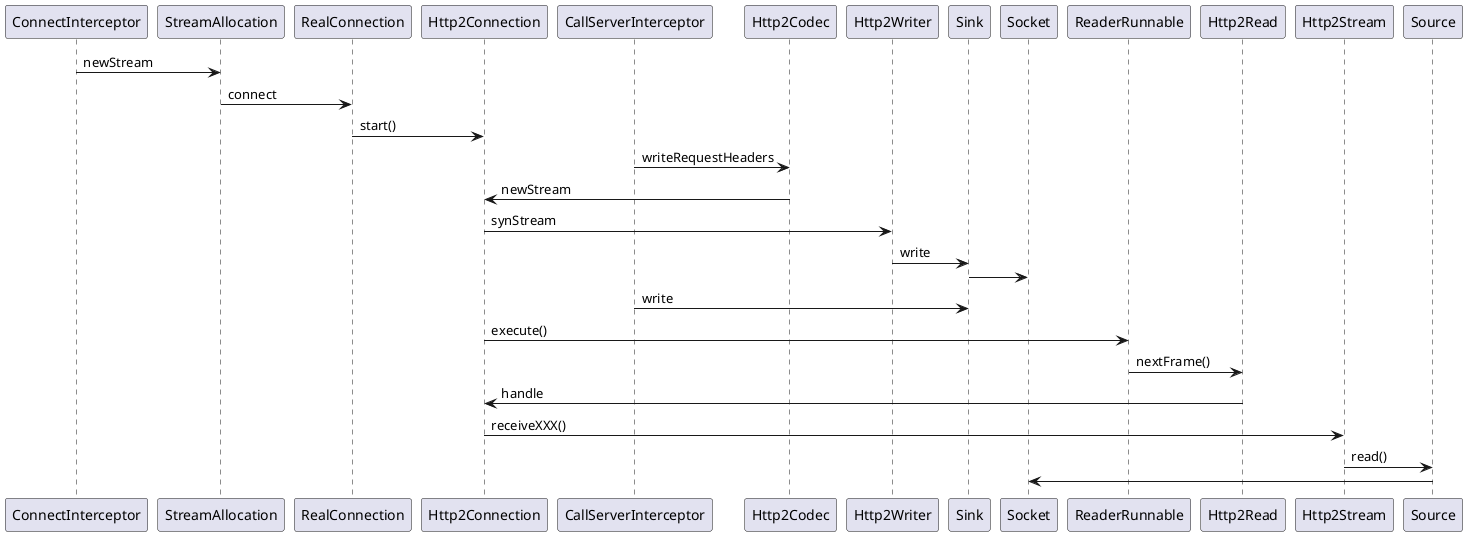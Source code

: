 @startuml

ConnectInterceptor -> StreamAllocation:newStream
StreamAllocation -> RealConnection:connect
RealConnection -> Http2Connection:start()
CallServerInterceptor -> Http2Codec:writeRequestHeaders
Http2Codec -> Http2Connection:newStream
Http2Connection -> Http2Writer:synStream
Http2Writer -> Sink:write
Sink -> Socket
CallServerInterceptor -> Sink:write
Http2Connection -> ReaderRunnable:execute()
ReaderRunnable -> Http2Read:nextFrame()
Http2Read -> Http2Connection:handle
Http2Connection -> Http2Stream:receiveXXX()
Http2Stream -> Source:read()
Source -> Socket



@enduml